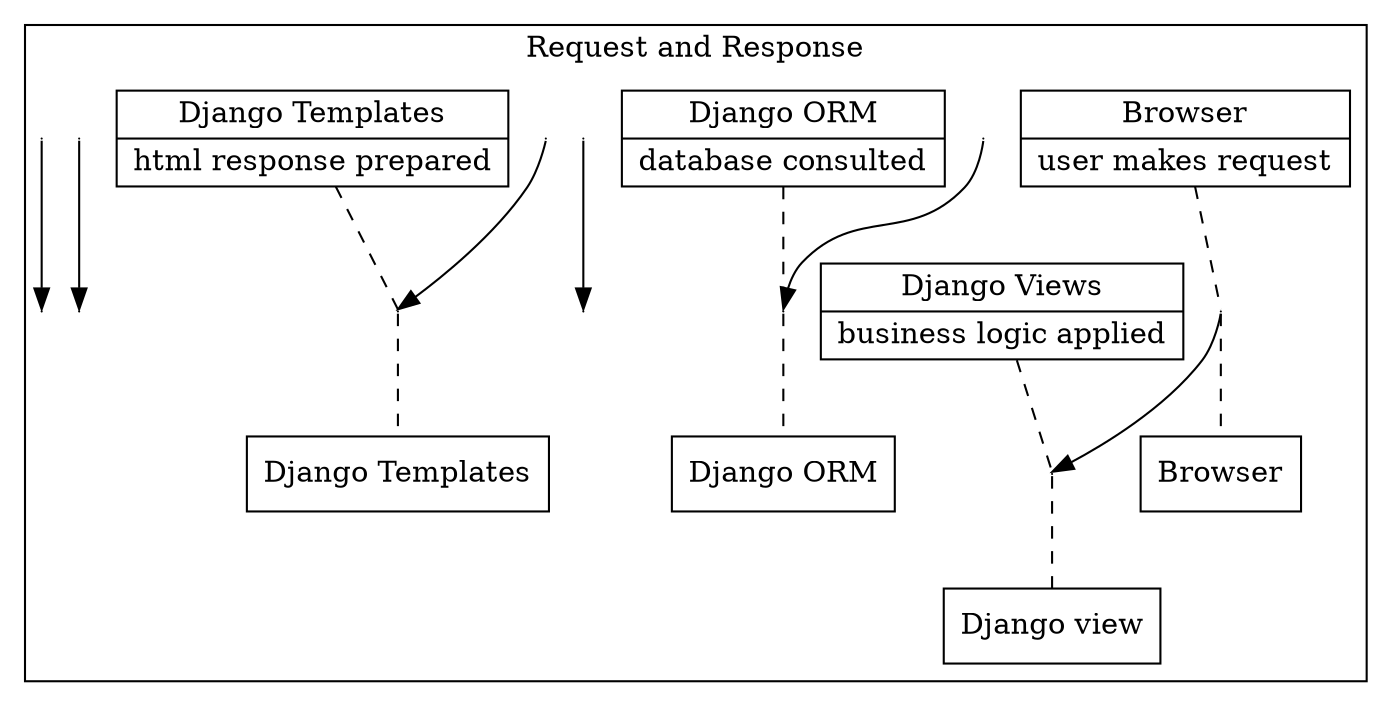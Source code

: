 digraph sequenceDiagram {
  # Install graphviz and run `fdp -Tpng request.dot -o request_diagram.png`
  subgraph cluster_1 {
    label="Request and Response";
    browserHead [ label="{Browser|user makes request}" pos="0.1,4.75!" shape="record" ];
    browserPoint0 [ pos="0.1,4!" shape="point" width="0" ]
    browserPoint5 [ pos="0.1,0.75!" shape="point" width="0" ]
    browserFoot [ label="Browser" pos="0,0!" shape="record" ];

    viewHead [ label="{Django Views|business logic applied}" pos="2.5,4.75!" shape="record" ];
    viewPoint0 [ pos="2.5,4!" shape="point" width="0" ]
    viewPoint1 [ pos="2.5,3.75!" shape="point" width="0" ]
    viewPoint2 [ pos="2.5,3.5!" shape="point" width="0" ]
    viewPoint3 [ pos="2.5,1.25!" shape="point" width="0" ]
    viewPoint4 [ pos="2.5,1!" shape="point" width="0" ]
    viewPoint5 [ pos="2.5,0.75!" shape="point" width="0" ]
    viewFoot [ label="Django view" pos="2.5,0!" shape="record" ];

    databaseHead [ label="{Django ORM|database consulted}" pos="5,4.75!" shape="record" ];
    databasePoint1 [ pos="5,3.75!" shape="point" width="0" ]
    databasePoint2 [ pos="5,3.5!" shape="point" width="0" ]
    databaseFoot [ label="Django ORM" pos="5,2.5!" shape="record" ];

    templateHead [ label="{Django Templates|html response prepared}" pos="5,2.25!" shape="record" ];
    templatePoint3 [ pos="5,1.25!" shape="point" width="0" ]
    templatePoint4 [ pos="5,1!" shape="point" width="0" ]
    templateFoot [ label="Django Templates" pos="5,0!" shape="record" ];

    browserHead -> browserPoint0 -> browserFoot [ dir="none" style="dashed" ]
    viewHead -> viewPoint0 -> viewFoot [ dir="none" style="dashed" ]
    databaseHead -> databasePoint1 -> databaseFoot [ dir="none" style="dashed" ]
    templateHead -> templatePoint3 -> templateFoot [ dir="none" style="dashed" ]

    browserPoint0 -> viewPoint0 [ style="solid" ]
    viewPoint1 -> databasePoint1 [ style="solid" ]
    databasePoint2 -> viewPoint2 [ style="solid" ]
    viewPoint3 -> templatePoint3 [ style="solid" ]
    templatePoint4 -> viewPoint4 [ style="solid" ]
    viewPoint5 -> browserPoint5 [ style="solid" ]
  }
}
